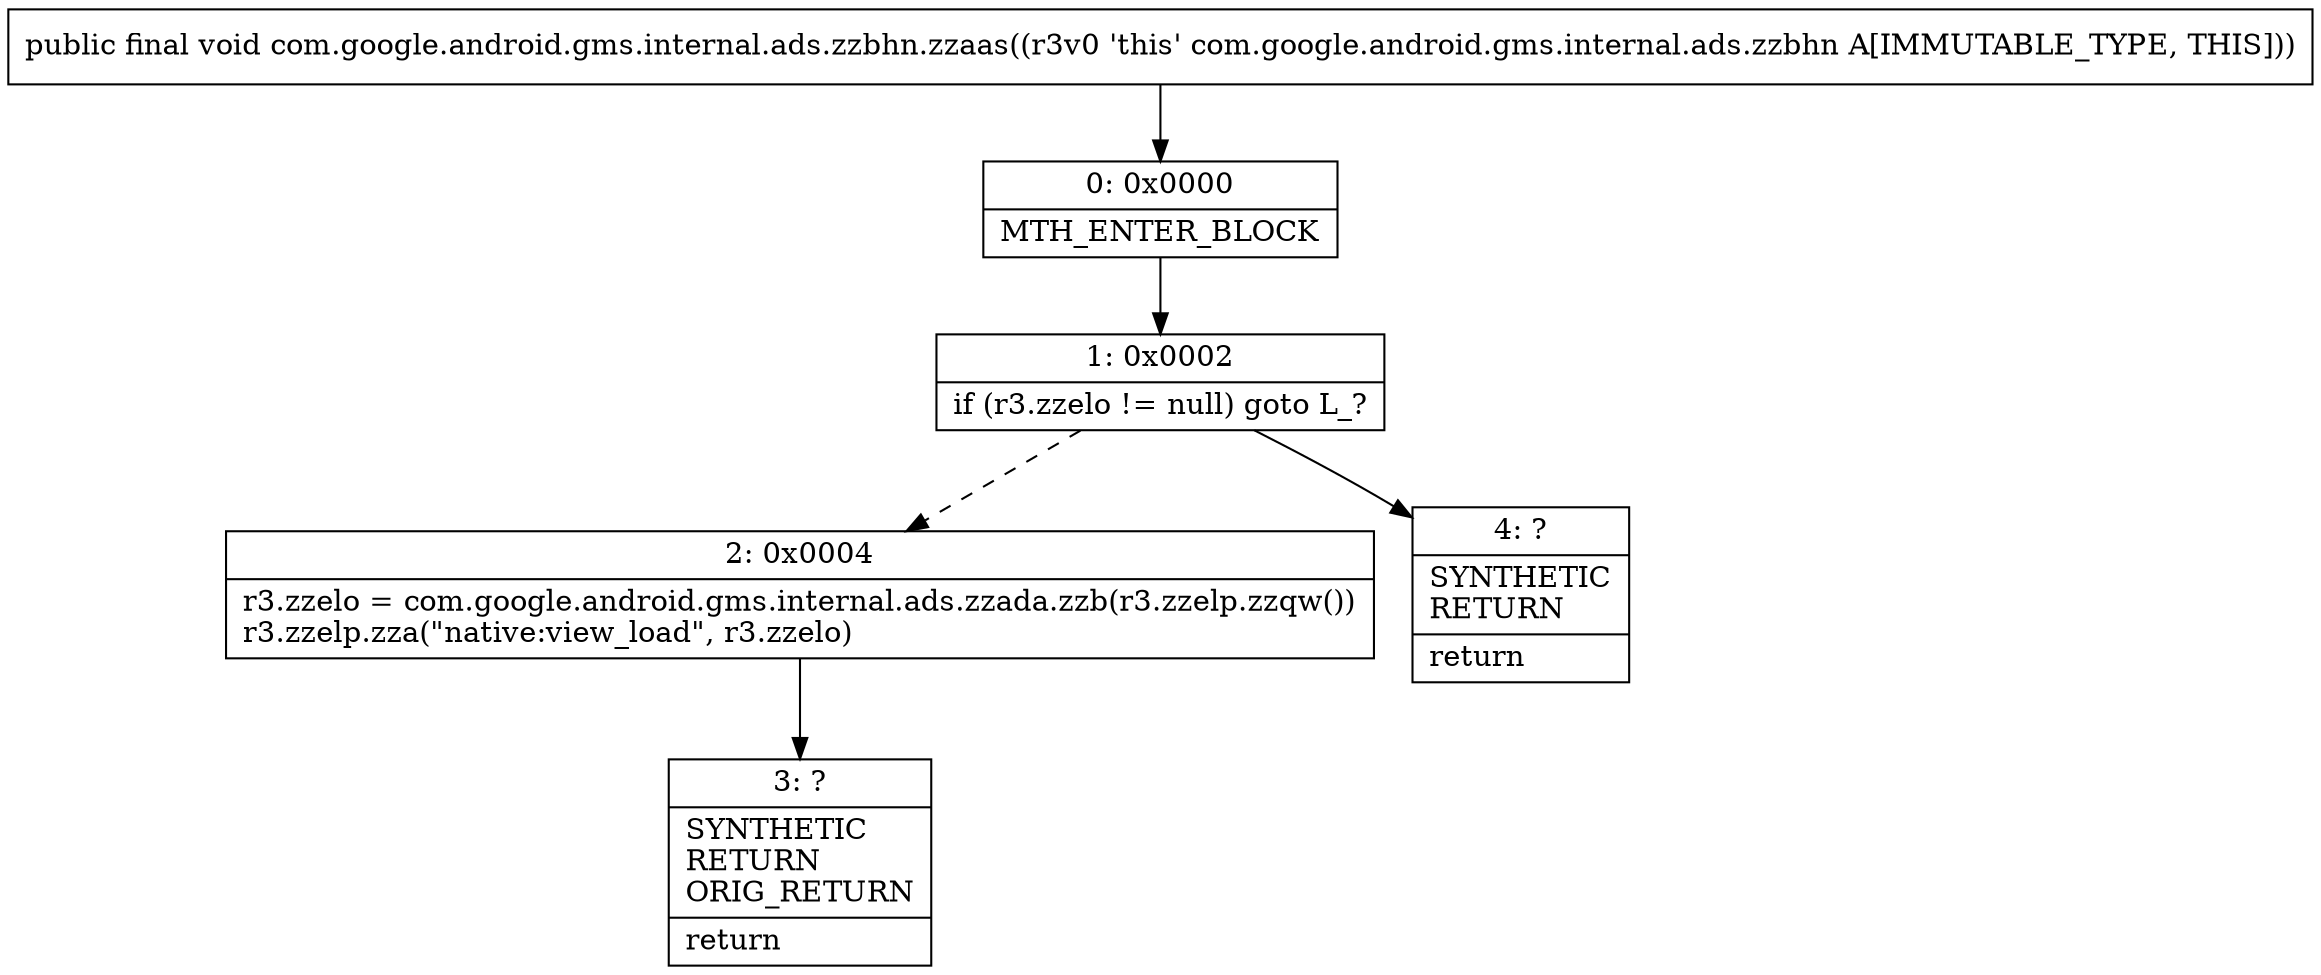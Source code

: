 digraph "CFG forcom.google.android.gms.internal.ads.zzbhn.zzaas()V" {
Node_0 [shape=record,label="{0\:\ 0x0000|MTH_ENTER_BLOCK\l}"];
Node_1 [shape=record,label="{1\:\ 0x0002|if (r3.zzelo != null) goto L_?\l}"];
Node_2 [shape=record,label="{2\:\ 0x0004|r3.zzelo = com.google.android.gms.internal.ads.zzada.zzb(r3.zzelp.zzqw())\lr3.zzelp.zza(\"native:view_load\", r3.zzelo)\l}"];
Node_3 [shape=record,label="{3\:\ ?|SYNTHETIC\lRETURN\lORIG_RETURN\l|return\l}"];
Node_4 [shape=record,label="{4\:\ ?|SYNTHETIC\lRETURN\l|return\l}"];
MethodNode[shape=record,label="{public final void com.google.android.gms.internal.ads.zzbhn.zzaas((r3v0 'this' com.google.android.gms.internal.ads.zzbhn A[IMMUTABLE_TYPE, THIS])) }"];
MethodNode -> Node_0;
Node_0 -> Node_1;
Node_1 -> Node_2[style=dashed];
Node_1 -> Node_4;
Node_2 -> Node_3;
}

